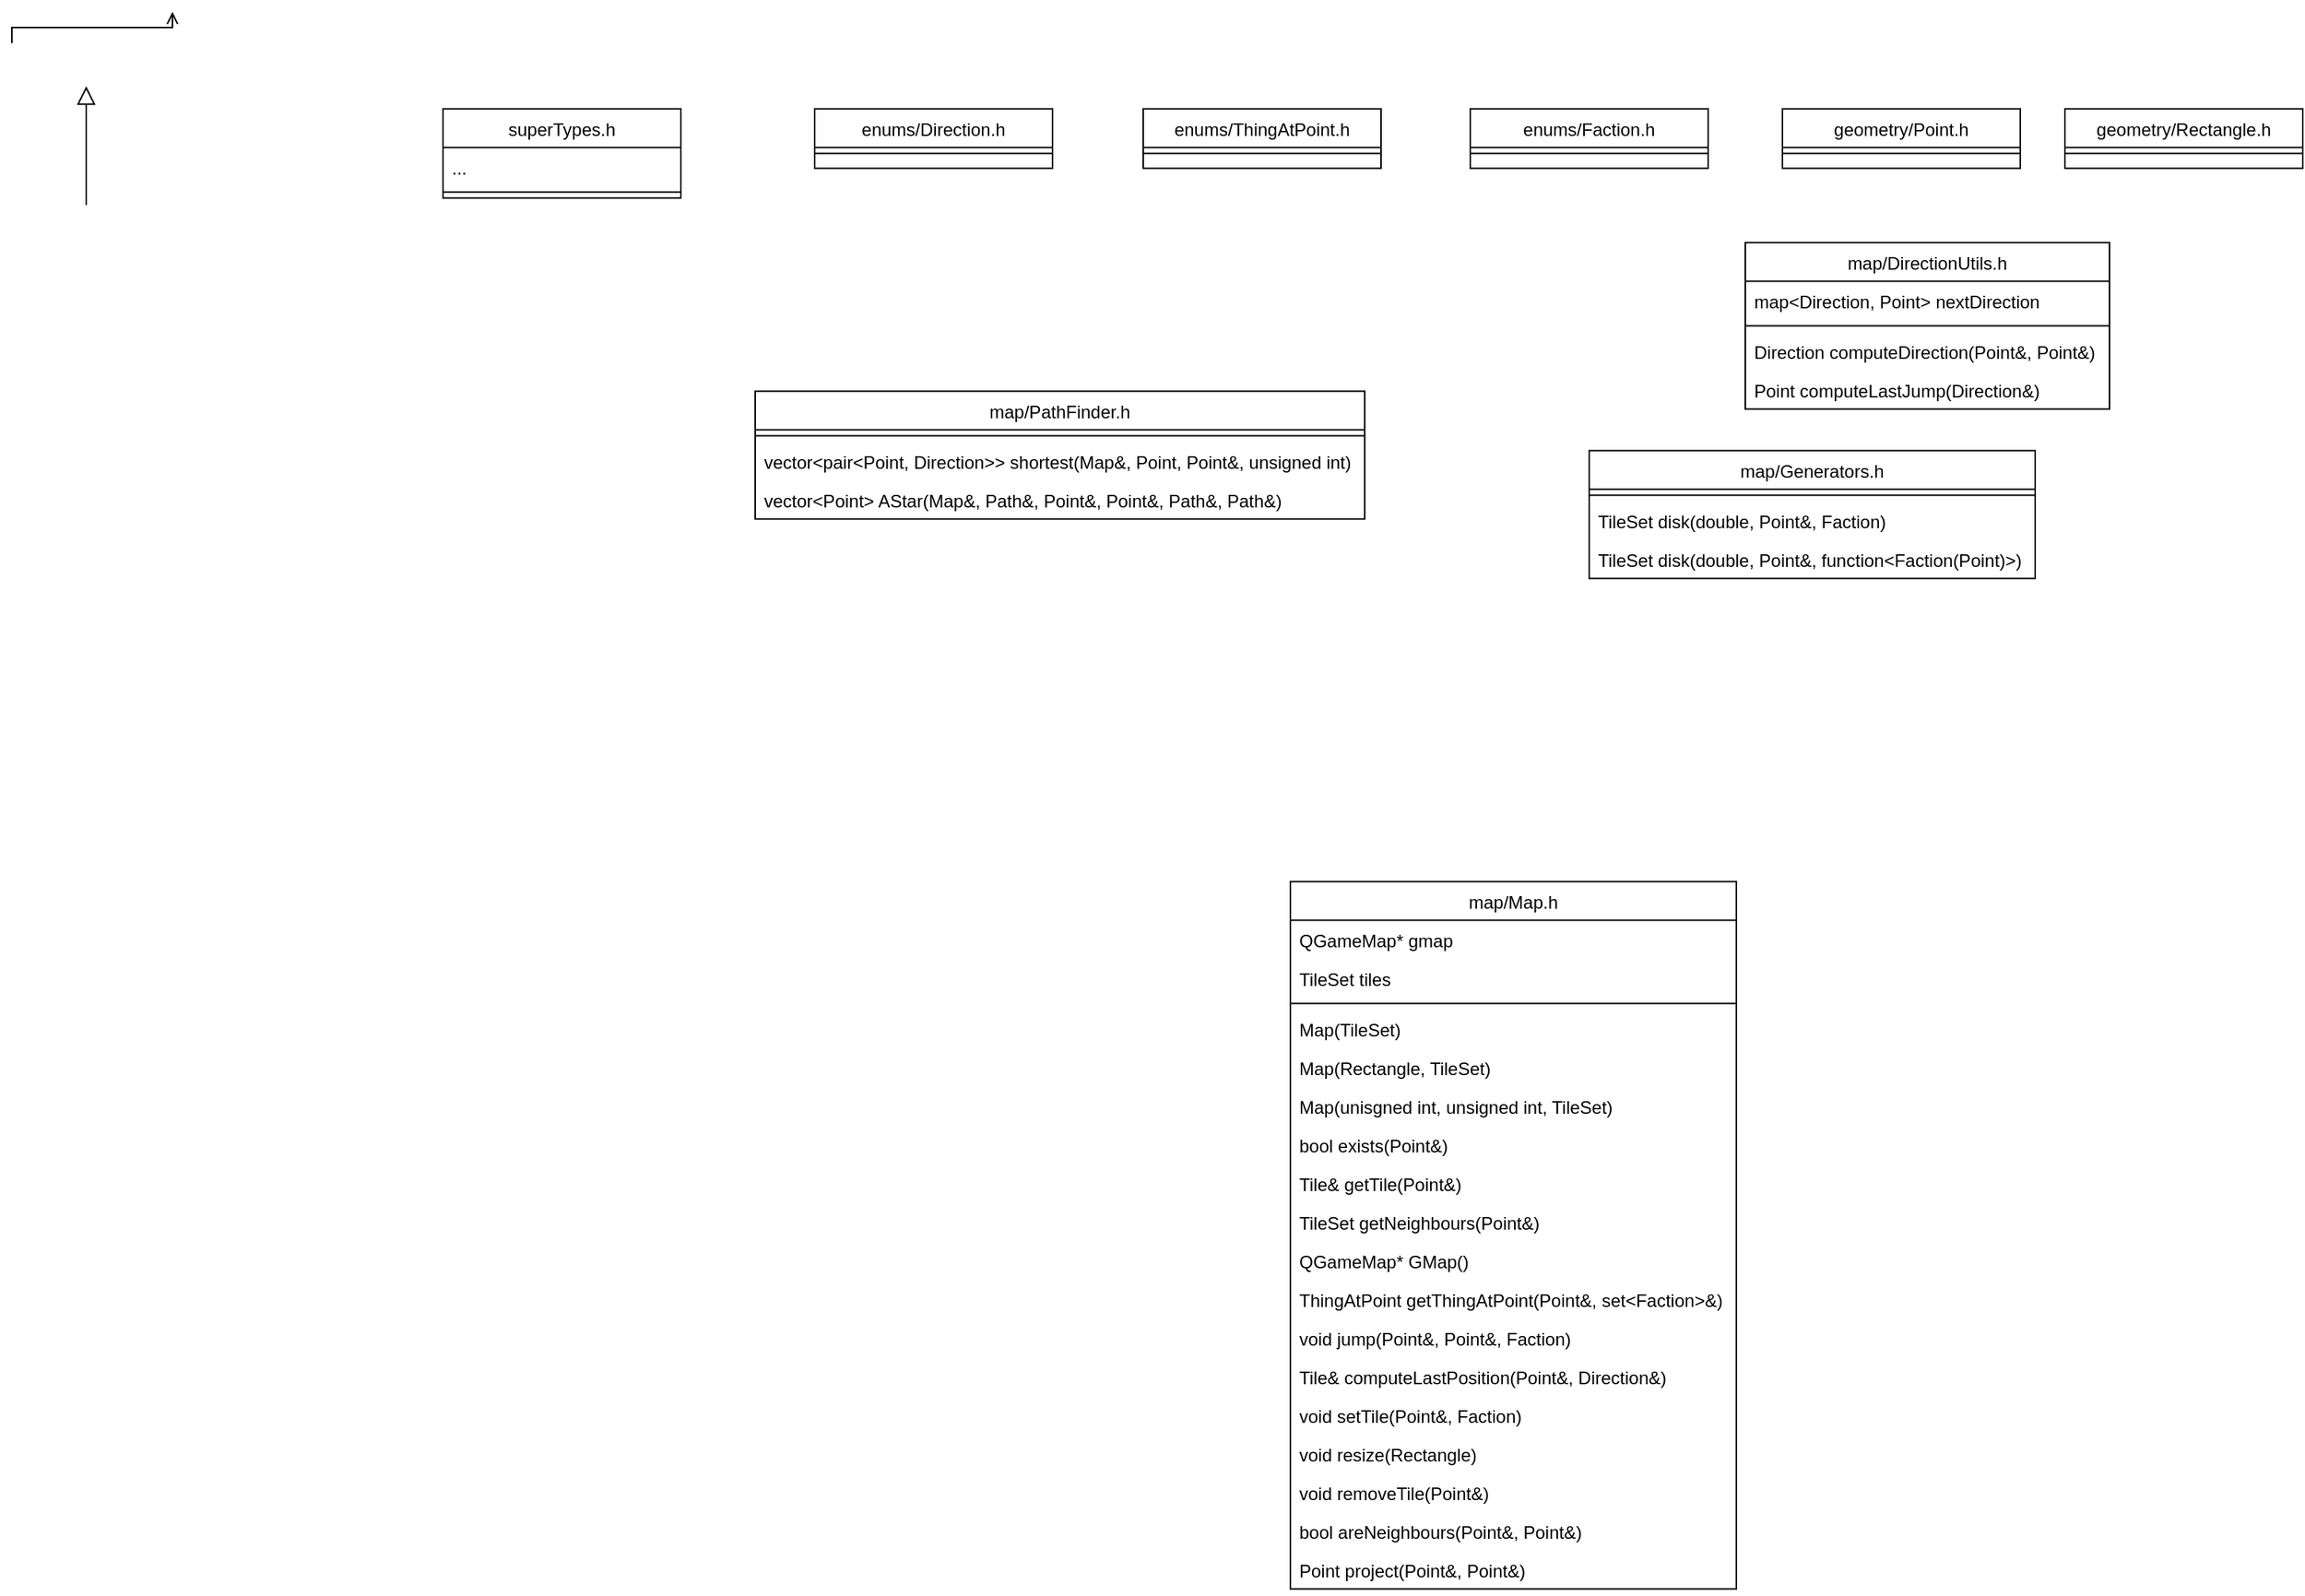 <mxfile version="15.6.8" type="device"><diagram id="C5RBs43oDa-KdzZeNtuy" name="Page-1"><mxGraphModel dx="1221" dy="644" grid="1" gridSize="10" guides="1" tooltips="1" connect="1" arrows="1" fold="1" page="1" pageScale="1" pageWidth="827" pageHeight="1169" math="0" shadow="0"><root><mxCell id="WIyWlLk6GJQsqaUBKTNV-0"/><mxCell id="WIyWlLk6GJQsqaUBKTNV-1" parent="WIyWlLk6GJQsqaUBKTNV-0"/><mxCell id="zkfFHV4jXpPFQw0GAbJ--16" value="" style="endArrow=block;endSize=10;endFill=0;shadow=0;strokeWidth=1;rounded=0;edgeStyle=elbowEdgeStyle;elbow=vertical;" parent="WIyWlLk6GJQsqaUBKTNV-1" edge="1"><mxGeometry width="160" relative="1" as="geometry"><mxPoint x="80" y="180" as="sourcePoint"/><mxPoint x="80" y="100" as="targetPoint"/><Array as="points"><mxPoint x="60" y="149"/></Array></mxGeometry></mxCell><mxCell id="zkfFHV4jXpPFQw0GAbJ--26" value="" style="endArrow=open;shadow=0;strokeWidth=1;rounded=0;endFill=1;edgeStyle=elbowEdgeStyle;elbow=vertical;" parent="WIyWlLk6GJQsqaUBKTNV-1" edge="1"><mxGeometry x="0.5" y="41" relative="1" as="geometry"><mxPoint x="30" y="71.06" as="sourcePoint"/><mxPoint x="138.0" y="50.001" as="targetPoint"/><mxPoint x="-40" y="32" as="offset"/></mxGeometry></mxCell><mxCell id="-v5q_QkRkm6kc9ncDDF_-2" value="enums/Faction.h" style="swimlane;fontStyle=0;align=center;verticalAlign=top;childLayout=stackLayout;horizontal=1;startSize=26;horizontalStack=0;resizeParent=1;resizeLast=0;collapsible=1;marginBottom=0;rounded=0;shadow=0;strokeWidth=1;" vertex="1" parent="WIyWlLk6GJQsqaUBKTNV-1"><mxGeometry x="1011" y="115.29" width="160" height="40" as="geometry"><mxRectangle x="340" y="380" width="170" height="26" as="alternateBounds"/></mxGeometry></mxCell><mxCell id="-v5q_QkRkm6kc9ncDDF_-3" value="" style="line;html=1;strokeWidth=1;align=left;verticalAlign=middle;spacingTop=-1;spacingLeft=3;spacingRight=3;rotatable=0;labelPosition=right;points=[];portConstraint=eastwest;" vertex="1" parent="-v5q_QkRkm6kc9ncDDF_-2"><mxGeometry y="26" width="160" height="8" as="geometry"/></mxCell><mxCell id="-v5q_QkRkm6kc9ncDDF_-5" value="enums/ThingAtPoint.h" style="swimlane;fontStyle=0;align=center;verticalAlign=top;childLayout=stackLayout;horizontal=1;startSize=26;horizontalStack=0;resizeParent=1;resizeLast=0;collapsible=1;marginBottom=0;rounded=0;shadow=0;strokeWidth=1;" vertex="1" parent="WIyWlLk6GJQsqaUBKTNV-1"><mxGeometry x="791" y="115.29" width="160" height="40" as="geometry"><mxRectangle x="340" y="380" width="170" height="26" as="alternateBounds"/></mxGeometry></mxCell><mxCell id="-v5q_QkRkm6kc9ncDDF_-6" value="" style="line;html=1;strokeWidth=1;align=left;verticalAlign=middle;spacingTop=-1;spacingLeft=3;spacingRight=3;rotatable=0;labelPosition=right;points=[];portConstraint=eastwest;" vertex="1" parent="-v5q_QkRkm6kc9ncDDF_-5"><mxGeometry y="26" width="160" height="8" as="geometry"/></mxCell><mxCell id="-v5q_QkRkm6kc9ncDDF_-7" value="geometry/Point.h" style="swimlane;fontStyle=0;align=center;verticalAlign=top;childLayout=stackLayout;horizontal=1;startSize=26;horizontalStack=0;resizeParent=1;resizeLast=0;collapsible=1;marginBottom=0;rounded=0;shadow=0;strokeWidth=1;" vertex="1" parent="WIyWlLk6GJQsqaUBKTNV-1"><mxGeometry x="1221" y="115.29" width="160" height="40" as="geometry"><mxRectangle x="340" y="380" width="170" height="26" as="alternateBounds"/></mxGeometry></mxCell><mxCell id="-v5q_QkRkm6kc9ncDDF_-8" value="" style="line;html=1;strokeWidth=1;align=left;verticalAlign=middle;spacingTop=-1;spacingLeft=3;spacingRight=3;rotatable=0;labelPosition=right;points=[];portConstraint=eastwest;" vertex="1" parent="-v5q_QkRkm6kc9ncDDF_-7"><mxGeometry y="26" width="160" height="8" as="geometry"/></mxCell><mxCell id="-v5q_QkRkm6kc9ncDDF_-11" value="geometry/Rectangle.h" style="swimlane;fontStyle=0;align=center;verticalAlign=top;childLayout=stackLayout;horizontal=1;startSize=26;horizontalStack=0;resizeParent=1;resizeLast=0;collapsible=1;marginBottom=0;rounded=0;shadow=0;strokeWidth=1;" vertex="1" parent="WIyWlLk6GJQsqaUBKTNV-1"><mxGeometry x="1411" y="115.29" width="160" height="40" as="geometry"><mxRectangle x="340" y="380" width="170" height="26" as="alternateBounds"/></mxGeometry></mxCell><mxCell id="-v5q_QkRkm6kc9ncDDF_-12" value="" style="line;html=1;strokeWidth=1;align=left;verticalAlign=middle;spacingTop=-1;spacingLeft=3;spacingRight=3;rotatable=0;labelPosition=right;points=[];portConstraint=eastwest;" vertex="1" parent="-v5q_QkRkm6kc9ncDDF_-11"><mxGeometry y="26" width="160" height="8" as="geometry"/></mxCell><mxCell id="-v5q_QkRkm6kc9ncDDF_-13" value="map/DirectionUtils.h" style="swimlane;fontStyle=0;align=center;verticalAlign=top;childLayout=stackLayout;horizontal=1;startSize=26;horizontalStack=0;resizeParent=1;resizeLast=0;collapsible=1;marginBottom=0;rounded=0;shadow=0;strokeWidth=1;" vertex="1" parent="WIyWlLk6GJQsqaUBKTNV-1"><mxGeometry x="1196" y="205.29" width="245" height="112" as="geometry"><mxRectangle x="340" y="380" width="170" height="26" as="alternateBounds"/></mxGeometry></mxCell><mxCell id="-v5q_QkRkm6kc9ncDDF_-17" value="map&lt;Direction, Point&gt; nextDirection" style="text;align=left;verticalAlign=top;spacingLeft=4;spacingRight=4;overflow=hidden;rotatable=0;points=[[0,0.5],[1,0.5]];portConstraint=eastwest;" vertex="1" parent="-v5q_QkRkm6kc9ncDDF_-13"><mxGeometry y="26" width="245" height="26" as="geometry"/></mxCell><mxCell id="-v5q_QkRkm6kc9ncDDF_-14" value="" style="line;html=1;strokeWidth=1;align=left;verticalAlign=middle;spacingTop=-1;spacingLeft=3;spacingRight=3;rotatable=0;labelPosition=right;points=[];portConstraint=eastwest;" vertex="1" parent="-v5q_QkRkm6kc9ncDDF_-13"><mxGeometry y="52" width="245" height="8" as="geometry"/></mxCell><mxCell id="-v5q_QkRkm6kc9ncDDF_-15" value="Direction computeDirection(Point&amp;, Point&amp;)" style="text;align=left;verticalAlign=top;spacingLeft=4;spacingRight=4;overflow=hidden;rotatable=0;points=[[0,0.5],[1,0.5]];portConstraint=eastwest;" vertex="1" parent="-v5q_QkRkm6kc9ncDDF_-13"><mxGeometry y="60" width="245" height="26" as="geometry"/></mxCell><mxCell id="-v5q_QkRkm6kc9ncDDF_-30" value="Point computeLastJump(Direction&amp;)" style="text;align=left;verticalAlign=top;spacingLeft=4;spacingRight=4;overflow=hidden;rotatable=0;points=[[0,0.5],[1,0.5]];portConstraint=eastwest;" vertex="1" parent="-v5q_QkRkm6kc9ncDDF_-13"><mxGeometry y="86" width="245" height="26" as="geometry"/></mxCell><mxCell id="-v5q_QkRkm6kc9ncDDF_-18" value="map/Generators.h" style="swimlane;fontStyle=0;align=center;verticalAlign=top;childLayout=stackLayout;horizontal=1;startSize=26;horizontalStack=0;resizeParent=1;resizeLast=0;collapsible=1;marginBottom=0;rounded=0;shadow=0;strokeWidth=1;" vertex="1" parent="WIyWlLk6GJQsqaUBKTNV-1"><mxGeometry x="1091" y="345.29" width="300" height="86" as="geometry"><mxRectangle x="340" y="380" width="170" height="26" as="alternateBounds"/></mxGeometry></mxCell><mxCell id="-v5q_QkRkm6kc9ncDDF_-20" value="" style="line;html=1;strokeWidth=1;align=left;verticalAlign=middle;spacingTop=-1;spacingLeft=3;spacingRight=3;rotatable=0;labelPosition=right;points=[];portConstraint=eastwest;" vertex="1" parent="-v5q_QkRkm6kc9ncDDF_-18"><mxGeometry y="26" width="300" height="8" as="geometry"/></mxCell><mxCell id="-v5q_QkRkm6kc9ncDDF_-19" value="TileSet disk(double, Point&amp;, Faction)" style="text;align=left;verticalAlign=top;spacingLeft=4;spacingRight=4;overflow=hidden;rotatable=0;points=[[0,0.5],[1,0.5]];portConstraint=eastwest;" vertex="1" parent="-v5q_QkRkm6kc9ncDDF_-18"><mxGeometry y="34" width="300" height="26" as="geometry"/></mxCell><mxCell id="-v5q_QkRkm6kc9ncDDF_-21" value="TileSet disk(double, Point&amp;, function&lt;Faction(Point)&gt;)" style="text;align=left;verticalAlign=top;spacingLeft=4;spacingRight=4;overflow=hidden;rotatable=0;points=[[0,0.5],[1,0.5]];portConstraint=eastwest;" vertex="1" parent="-v5q_QkRkm6kc9ncDDF_-18"><mxGeometry y="60" width="300" height="26" as="geometry"/></mxCell><mxCell id="-v5q_QkRkm6kc9ncDDF_-26" value="map/Map.h" style="swimlane;fontStyle=0;align=center;verticalAlign=top;childLayout=stackLayout;horizontal=1;startSize=26;horizontalStack=0;resizeParent=1;resizeLast=0;collapsible=1;marginBottom=0;rounded=0;shadow=0;strokeWidth=1;" vertex="1" parent="WIyWlLk6GJQsqaUBKTNV-1"><mxGeometry x="890" y="635.29" width="300" height="476" as="geometry"><mxRectangle x="340" y="380" width="170" height="26" as="alternateBounds"/></mxGeometry></mxCell><mxCell id="-v5q_QkRkm6kc9ncDDF_-27" value="QGameMap* gmap" style="text;align=left;verticalAlign=top;spacingLeft=4;spacingRight=4;overflow=hidden;rotatable=0;points=[[0,0.5],[1,0.5]];portConstraint=eastwest;" vertex="1" parent="-v5q_QkRkm6kc9ncDDF_-26"><mxGeometry y="26" width="300" height="26" as="geometry"/></mxCell><mxCell id="-v5q_QkRkm6kc9ncDDF_-46" value="TileSet tiles" style="text;align=left;verticalAlign=top;spacingLeft=4;spacingRight=4;overflow=hidden;rotatable=0;points=[[0,0.5],[1,0.5]];portConstraint=eastwest;" vertex="1" parent="-v5q_QkRkm6kc9ncDDF_-26"><mxGeometry y="52" width="300" height="26" as="geometry"/></mxCell><mxCell id="-v5q_QkRkm6kc9ncDDF_-28" value="" style="line;html=1;strokeWidth=1;align=left;verticalAlign=middle;spacingTop=-1;spacingLeft=3;spacingRight=3;rotatable=0;labelPosition=right;points=[];portConstraint=eastwest;" vertex="1" parent="-v5q_QkRkm6kc9ncDDF_-26"><mxGeometry y="78" width="300" height="8" as="geometry"/></mxCell><mxCell id="-v5q_QkRkm6kc9ncDDF_-29" value="Map(TileSet)" style="text;align=left;verticalAlign=top;spacingLeft=4;spacingRight=4;overflow=hidden;rotatable=0;points=[[0,0.5],[1,0.5]];portConstraint=eastwest;" vertex="1" parent="-v5q_QkRkm6kc9ncDDF_-26"><mxGeometry y="86" width="300" height="26" as="geometry"/></mxCell><mxCell id="-v5q_QkRkm6kc9ncDDF_-31" value="Map(Rectangle, TileSet)" style="text;align=left;verticalAlign=top;spacingLeft=4;spacingRight=4;overflow=hidden;rotatable=0;points=[[0,0.5],[1,0.5]];portConstraint=eastwest;" vertex="1" parent="-v5q_QkRkm6kc9ncDDF_-26"><mxGeometry y="112" width="300" height="26" as="geometry"/></mxCell><mxCell id="-v5q_QkRkm6kc9ncDDF_-34" value="Map(unisgned int, unsigned int, TileSet)" style="text;align=left;verticalAlign=top;spacingLeft=4;spacingRight=4;overflow=hidden;rotatable=0;points=[[0,0.5],[1,0.5]];portConstraint=eastwest;" vertex="1" parent="-v5q_QkRkm6kc9ncDDF_-26"><mxGeometry y="138" width="300" height="26" as="geometry"/></mxCell><mxCell id="-v5q_QkRkm6kc9ncDDF_-32" value="bool exists(Point&amp;)" style="text;align=left;verticalAlign=top;spacingLeft=4;spacingRight=4;overflow=hidden;rotatable=0;points=[[0,0.5],[1,0.5]];portConstraint=eastwest;" vertex="1" parent="-v5q_QkRkm6kc9ncDDF_-26"><mxGeometry y="164" width="300" height="26" as="geometry"/></mxCell><mxCell id="-v5q_QkRkm6kc9ncDDF_-33" value="Tile&amp; getTile(Point&amp;)" style="text;align=left;verticalAlign=top;spacingLeft=4;spacingRight=4;overflow=hidden;rotatable=0;points=[[0,0.5],[1,0.5]];portConstraint=eastwest;" vertex="1" parent="-v5q_QkRkm6kc9ncDDF_-26"><mxGeometry y="190" width="300" height="26" as="geometry"/></mxCell><mxCell id="-v5q_QkRkm6kc9ncDDF_-35" value="TileSet getNeighbours(Point&amp;)" style="text;align=left;verticalAlign=top;spacingLeft=4;spacingRight=4;overflow=hidden;rotatable=0;points=[[0,0.5],[1,0.5]];portConstraint=eastwest;" vertex="1" parent="-v5q_QkRkm6kc9ncDDF_-26"><mxGeometry y="216" width="300" height="26" as="geometry"/></mxCell><mxCell id="-v5q_QkRkm6kc9ncDDF_-36" value="QGameMap* GMap()" style="text;align=left;verticalAlign=top;spacingLeft=4;spacingRight=4;overflow=hidden;rotatable=0;points=[[0,0.5],[1,0.5]];portConstraint=eastwest;" vertex="1" parent="-v5q_QkRkm6kc9ncDDF_-26"><mxGeometry y="242" width="300" height="26" as="geometry"/></mxCell><mxCell id="-v5q_QkRkm6kc9ncDDF_-37" value="ThingAtPoint getThingAtPoint(Point&amp;, set&lt;Faction&gt;&amp;)" style="text;align=left;verticalAlign=top;spacingLeft=4;spacingRight=4;overflow=hidden;rotatable=0;points=[[0,0.5],[1,0.5]];portConstraint=eastwest;" vertex="1" parent="-v5q_QkRkm6kc9ncDDF_-26"><mxGeometry y="268" width="300" height="26" as="geometry"/></mxCell><mxCell id="-v5q_QkRkm6kc9ncDDF_-38" value="void jump(Point&amp;, Point&amp;, Faction)" style="text;align=left;verticalAlign=top;spacingLeft=4;spacingRight=4;overflow=hidden;rotatable=0;points=[[0,0.5],[1,0.5]];portConstraint=eastwest;" vertex="1" parent="-v5q_QkRkm6kc9ncDDF_-26"><mxGeometry y="294" width="300" height="26" as="geometry"/></mxCell><mxCell id="-v5q_QkRkm6kc9ncDDF_-41" value="Tile&amp; computeLastPosition(Point&amp;, Direction&amp;)" style="text;align=left;verticalAlign=top;spacingLeft=4;spacingRight=4;overflow=hidden;rotatable=0;points=[[0,0.5],[1,0.5]];portConstraint=eastwest;" vertex="1" parent="-v5q_QkRkm6kc9ncDDF_-26"><mxGeometry y="320" width="300" height="26" as="geometry"/></mxCell><mxCell id="-v5q_QkRkm6kc9ncDDF_-40" value="void setTile(Point&amp;, Faction)" style="text;align=left;verticalAlign=top;spacingLeft=4;spacingRight=4;overflow=hidden;rotatable=0;points=[[0,0.5],[1,0.5]];portConstraint=eastwest;" vertex="1" parent="-v5q_QkRkm6kc9ncDDF_-26"><mxGeometry y="346" width="300" height="26" as="geometry"/></mxCell><mxCell id="-v5q_QkRkm6kc9ncDDF_-39" value="void resize(Rectangle)" style="text;align=left;verticalAlign=top;spacingLeft=4;spacingRight=4;overflow=hidden;rotatable=0;points=[[0,0.5],[1,0.5]];portConstraint=eastwest;" vertex="1" parent="-v5q_QkRkm6kc9ncDDF_-26"><mxGeometry y="372" width="300" height="26" as="geometry"/></mxCell><mxCell id="-v5q_QkRkm6kc9ncDDF_-45" value="void removeTile(Point&amp;)" style="text;align=left;verticalAlign=top;spacingLeft=4;spacingRight=4;overflow=hidden;rotatable=0;points=[[0,0.5],[1,0.5]];portConstraint=eastwest;" vertex="1" parent="-v5q_QkRkm6kc9ncDDF_-26"><mxGeometry y="398" width="300" height="26" as="geometry"/></mxCell><mxCell id="-v5q_QkRkm6kc9ncDDF_-44" value="bool areNeighbours(Point&amp;, Point&amp;)" style="text;align=left;verticalAlign=top;spacingLeft=4;spacingRight=4;overflow=hidden;rotatable=0;points=[[0,0.5],[1,0.5]];portConstraint=eastwest;" vertex="1" parent="-v5q_QkRkm6kc9ncDDF_-26"><mxGeometry y="424" width="300" height="26" as="geometry"/></mxCell><mxCell id="-v5q_QkRkm6kc9ncDDF_-43" value="Point project(Point&amp;, Point&amp;)" style="text;align=left;verticalAlign=top;spacingLeft=4;spacingRight=4;overflow=hidden;rotatable=0;points=[[0,0.5],[1,0.5]];portConstraint=eastwest;" vertex="1" parent="-v5q_QkRkm6kc9ncDDF_-26"><mxGeometry y="450" width="300" height="26" as="geometry"/></mxCell><mxCell id="-v5q_QkRkm6kc9ncDDF_-47" value="enums/Direction.h" style="swimlane;fontStyle=0;align=center;verticalAlign=top;childLayout=stackLayout;horizontal=1;startSize=26;horizontalStack=0;resizeParent=1;resizeLast=0;collapsible=1;marginBottom=0;rounded=0;shadow=0;strokeWidth=1;" vertex="1" parent="WIyWlLk6GJQsqaUBKTNV-1"><mxGeometry x="570" y="115.29" width="160" height="40" as="geometry"><mxRectangle x="340" y="380" width="170" height="26" as="alternateBounds"/></mxGeometry></mxCell><mxCell id="-v5q_QkRkm6kc9ncDDF_-48" value="" style="line;html=1;strokeWidth=1;align=left;verticalAlign=middle;spacingTop=-1;spacingLeft=3;spacingRight=3;rotatable=0;labelPosition=right;points=[];portConstraint=eastwest;" vertex="1" parent="-v5q_QkRkm6kc9ncDDF_-47"><mxGeometry y="26" width="160" height="8" as="geometry"/></mxCell><mxCell id="-v5q_QkRkm6kc9ncDDF_-49" value="map/PathFinder.h" style="swimlane;fontStyle=0;align=center;verticalAlign=top;childLayout=stackLayout;horizontal=1;startSize=26;horizontalStack=0;resizeParent=1;resizeLast=0;collapsible=1;marginBottom=0;rounded=0;shadow=0;strokeWidth=1;" vertex="1" parent="WIyWlLk6GJQsqaUBKTNV-1"><mxGeometry x="530" y="305.29" width="410" height="86" as="geometry"><mxRectangle x="340" y="380" width="170" height="26" as="alternateBounds"/></mxGeometry></mxCell><mxCell id="-v5q_QkRkm6kc9ncDDF_-50" value="" style="line;html=1;strokeWidth=1;align=left;verticalAlign=middle;spacingTop=-1;spacingLeft=3;spacingRight=3;rotatable=0;labelPosition=right;points=[];portConstraint=eastwest;" vertex="1" parent="-v5q_QkRkm6kc9ncDDF_-49"><mxGeometry y="26" width="410" height="8" as="geometry"/></mxCell><mxCell id="-v5q_QkRkm6kc9ncDDF_-51" value="vector&lt;pair&lt;Point, Direction&gt;&gt; shortest(Map&amp;, Point, Point&amp;, unsigned int)" style="text;align=left;verticalAlign=top;spacingLeft=4;spacingRight=4;overflow=hidden;rotatable=0;points=[[0,0.5],[1,0.5]];portConstraint=eastwest;" vertex="1" parent="-v5q_QkRkm6kc9ncDDF_-49"><mxGeometry y="34" width="410" height="26" as="geometry"/></mxCell><mxCell id="-v5q_QkRkm6kc9ncDDF_-52" value="vector&lt;Point&gt; AStar(Map&amp;, Path&amp;, Point&amp;, Point&amp;, Path&amp;, Path&amp;)" style="text;align=left;verticalAlign=top;spacingLeft=4;spacingRight=4;overflow=hidden;rotatable=0;points=[[0,0.5],[1,0.5]];portConstraint=eastwest;" vertex="1" parent="-v5q_QkRkm6kc9ncDDF_-49"><mxGeometry y="60" width="410" height="26" as="geometry"/></mxCell><mxCell id="-v5q_QkRkm6kc9ncDDF_-53" value="superTypes.h" style="swimlane;fontStyle=0;align=center;verticalAlign=top;childLayout=stackLayout;horizontal=1;startSize=26;horizontalStack=0;resizeParent=1;resizeLast=0;collapsible=1;marginBottom=0;rounded=0;shadow=0;strokeWidth=1;" vertex="1" parent="WIyWlLk6GJQsqaUBKTNV-1"><mxGeometry x="320" y="115.29" width="160" height="60" as="geometry"><mxRectangle x="340" y="380" width="170" height="26" as="alternateBounds"/></mxGeometry></mxCell><mxCell id="-v5q_QkRkm6kc9ncDDF_-55" value="..." style="text;align=left;verticalAlign=top;spacingLeft=4;spacingRight=4;overflow=hidden;rotatable=0;points=[[0,0.5],[1,0.5]];portConstraint=eastwest;" vertex="1" parent="-v5q_QkRkm6kc9ncDDF_-53"><mxGeometry y="26" width="160" height="26" as="geometry"/></mxCell><mxCell id="-v5q_QkRkm6kc9ncDDF_-54" value="" style="line;html=1;strokeWidth=1;align=left;verticalAlign=middle;spacingTop=-1;spacingLeft=3;spacingRight=3;rotatable=0;labelPosition=right;points=[];portConstraint=eastwest;" vertex="1" parent="-v5q_QkRkm6kc9ncDDF_-53"><mxGeometry y="52" width="160" height="8" as="geometry"/></mxCell></root></mxGraphModel></diagram></mxfile>